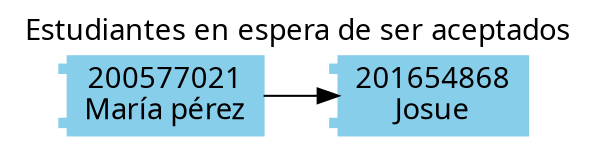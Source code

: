digraph G{

rankdir=LR; 
 node[shape=component, style=filled, color=skyBlue, fontname="Century Gothic"]; 
 graph [fontname="Century Gothic"]; 
 labelloc="t"; label="Estudiantes en espera de ser aceptados"; 
0[label="200577021\nMaría pérez"]
1[label="201654868\nJosue"]
0 -> 1
}